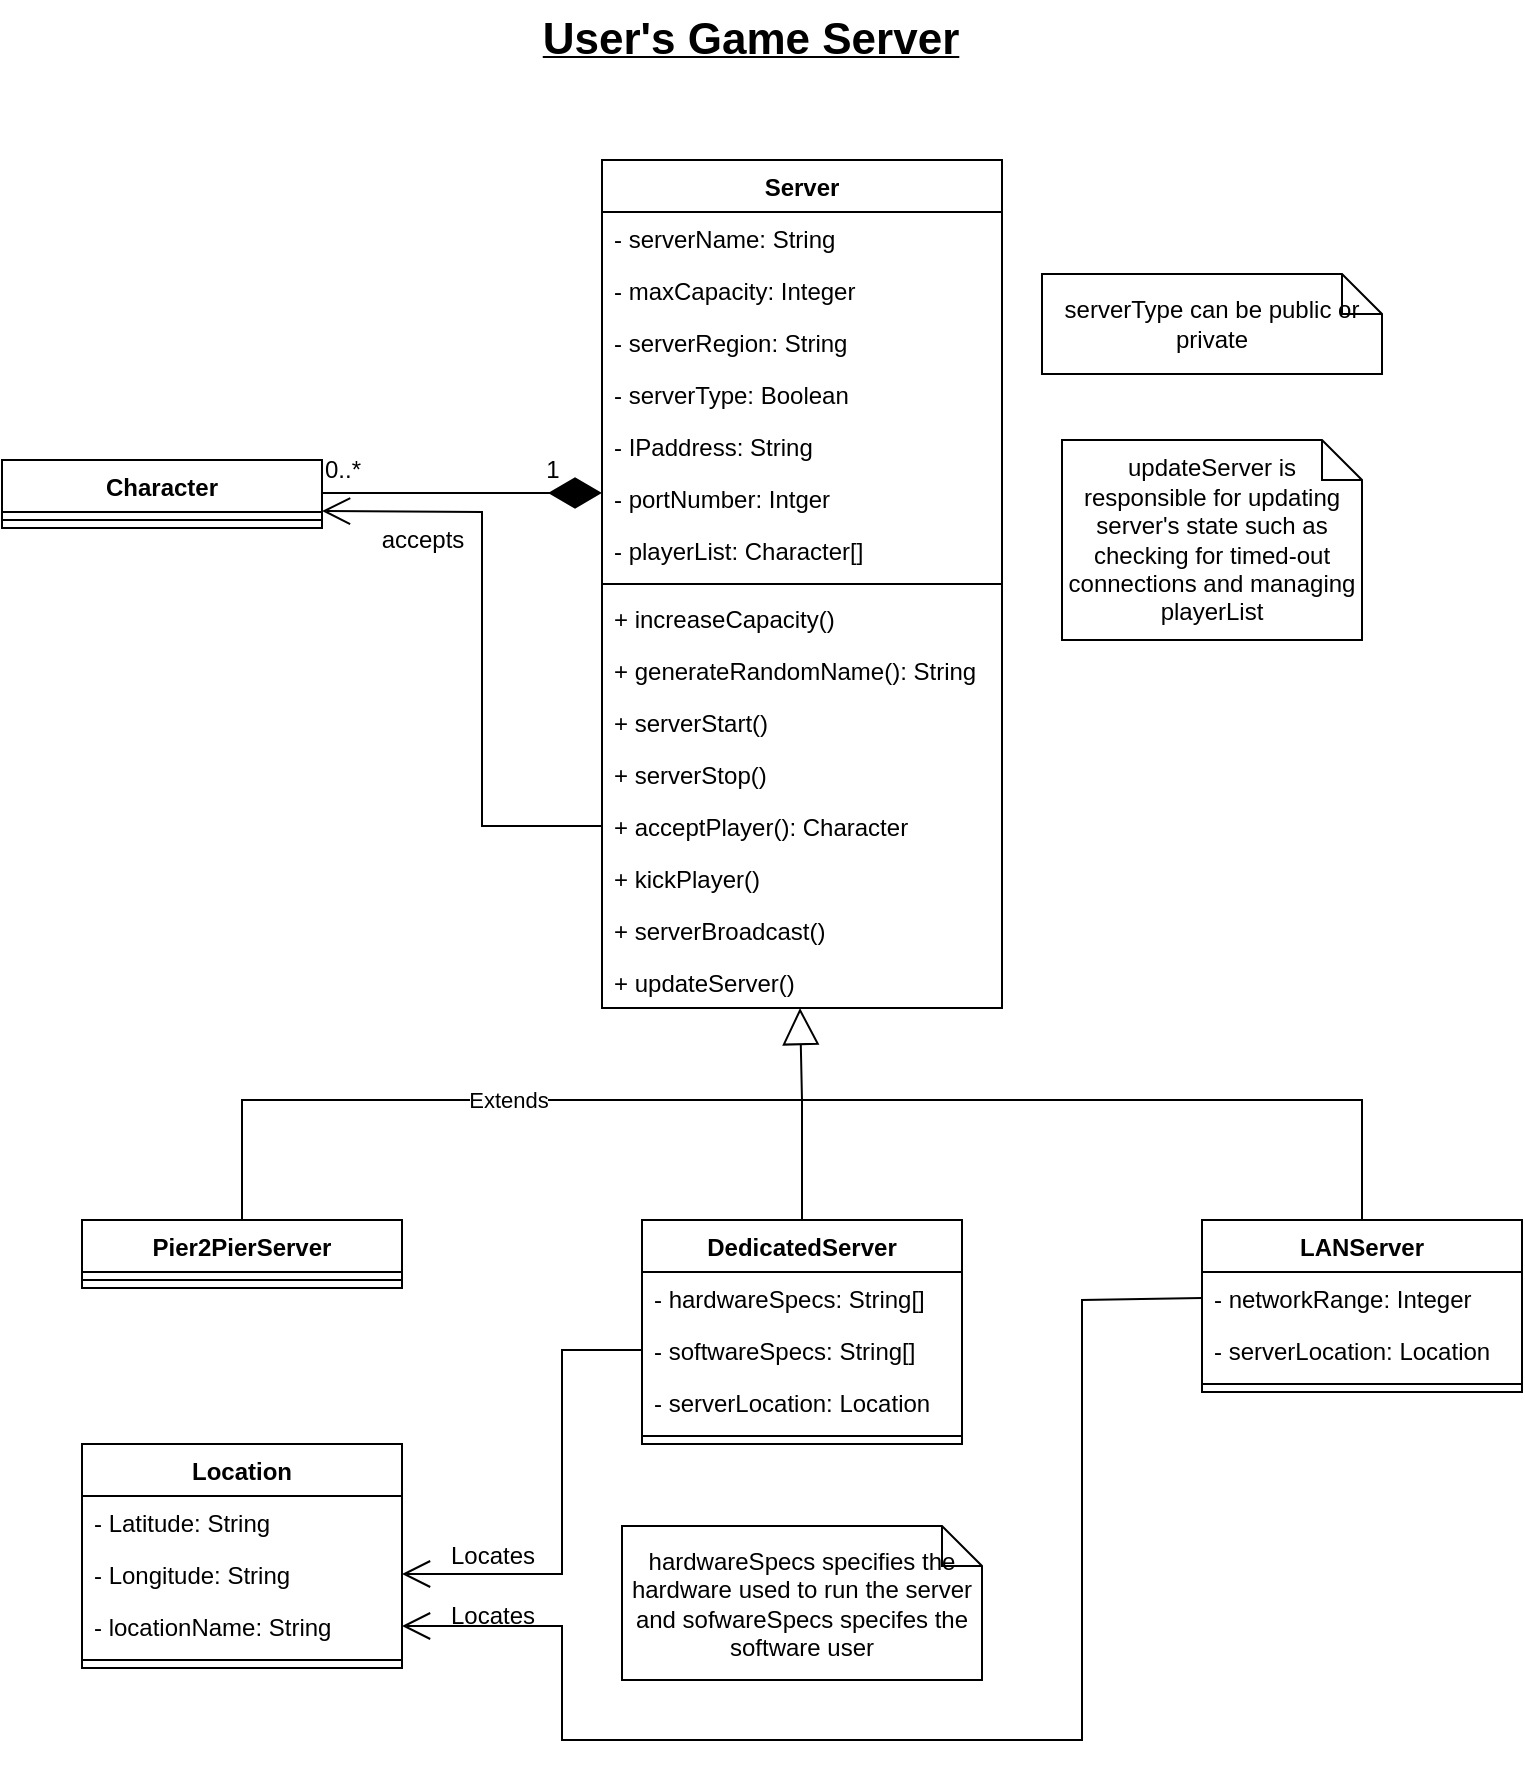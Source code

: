 <mxfile version="20.3.0" type="device"><diagram id="C5RBs43oDa-KdzZeNtuy" name="Page-1"><mxGraphModel dx="1422" dy="865" grid="1" gridSize="10" guides="1" tooltips="1" connect="1" arrows="1" fold="1" page="1" pageScale="1" pageWidth="827" pageHeight="1169" math="0" shadow="0"><root><mxCell id="WIyWlLk6GJQsqaUBKTNV-0"/><mxCell id="WIyWlLk6GJQsqaUBKTNV-1" parent="WIyWlLk6GJQsqaUBKTNV-0"/><mxCell id="0mFO0oGofqbJz7VgHpgK-0" value="Server" style="swimlane;fontStyle=1;align=center;verticalAlign=top;childLayout=stackLayout;horizontal=1;startSize=26;horizontalStack=0;resizeParent=1;resizeParentMax=0;resizeLast=0;collapsible=1;marginBottom=0;" parent="WIyWlLk6GJQsqaUBKTNV-1" vertex="1"><mxGeometry x="340" y="250" width="200" height="424" as="geometry"/></mxCell><mxCell id="0mFO0oGofqbJz7VgHpgK-1" value="- serverName: String" style="text;strokeColor=none;fillColor=none;align=left;verticalAlign=top;spacingLeft=4;spacingRight=4;overflow=hidden;rotatable=0;points=[[0,0.5],[1,0.5]];portConstraint=eastwest;" parent="0mFO0oGofqbJz7VgHpgK-0" vertex="1"><mxGeometry y="26" width="200" height="26" as="geometry"/></mxCell><mxCell id="0mFO0oGofqbJz7VgHpgK-4" value="- maxCapacity: Integer" style="text;strokeColor=none;fillColor=none;align=left;verticalAlign=top;spacingLeft=4;spacingRight=4;overflow=hidden;rotatable=0;points=[[0,0.5],[1,0.5]];portConstraint=eastwest;" parent="0mFO0oGofqbJz7VgHpgK-0" vertex="1"><mxGeometry y="52" width="200" height="26" as="geometry"/></mxCell><mxCell id="0mFO0oGofqbJz7VgHpgK-5" value="- serverRegion: String" style="text;strokeColor=none;fillColor=none;align=left;verticalAlign=top;spacingLeft=4;spacingRight=4;overflow=hidden;rotatable=0;points=[[0,0.5],[1,0.5]];portConstraint=eastwest;" parent="0mFO0oGofqbJz7VgHpgK-0" vertex="1"><mxGeometry y="78" width="200" height="26" as="geometry"/></mxCell><mxCell id="0mFO0oGofqbJz7VgHpgK-6" value="- serverType: Boolean" style="text;strokeColor=none;fillColor=none;align=left;verticalAlign=top;spacingLeft=4;spacingRight=4;overflow=hidden;rotatable=0;points=[[0,0.5],[1,0.5]];portConstraint=eastwest;" parent="0mFO0oGofqbJz7VgHpgK-0" vertex="1"><mxGeometry y="104" width="200" height="26" as="geometry"/></mxCell><mxCell id="0mFO0oGofqbJz7VgHpgK-13" value="- IPaddress: String" style="text;strokeColor=none;fillColor=none;align=left;verticalAlign=top;spacingLeft=4;spacingRight=4;overflow=hidden;rotatable=0;points=[[0,0.5],[1,0.5]];portConstraint=eastwest;" parent="0mFO0oGofqbJz7VgHpgK-0" vertex="1"><mxGeometry y="130" width="200" height="26" as="geometry"/></mxCell><mxCell id="0mFO0oGofqbJz7VgHpgK-14" value="- portNumber: Intger" style="text;strokeColor=none;fillColor=none;align=left;verticalAlign=top;spacingLeft=4;spacingRight=4;overflow=hidden;rotatable=0;points=[[0,0.5],[1,0.5]];portConstraint=eastwest;" parent="0mFO0oGofqbJz7VgHpgK-0" vertex="1"><mxGeometry y="156" width="200" height="26" as="geometry"/></mxCell><mxCell id="0mFO0oGofqbJz7VgHpgK-18" value="- playerList: Character[]" style="text;strokeColor=none;fillColor=none;align=left;verticalAlign=top;spacingLeft=4;spacingRight=4;overflow=hidden;rotatable=0;points=[[0,0.5],[1,0.5]];portConstraint=eastwest;" parent="0mFO0oGofqbJz7VgHpgK-0" vertex="1"><mxGeometry y="182" width="200" height="26" as="geometry"/></mxCell><mxCell id="0mFO0oGofqbJz7VgHpgK-2" value="" style="line;strokeWidth=1;fillColor=none;align=left;verticalAlign=middle;spacingTop=-1;spacingLeft=3;spacingRight=3;rotatable=0;labelPosition=right;points=[];portConstraint=eastwest;strokeColor=inherit;" parent="0mFO0oGofqbJz7VgHpgK-0" vertex="1"><mxGeometry y="208" width="200" height="8" as="geometry"/></mxCell><mxCell id="0mFO0oGofqbJz7VgHpgK-3" value="+ increaseCapacity()" style="text;strokeColor=none;fillColor=none;align=left;verticalAlign=top;spacingLeft=4;spacingRight=4;overflow=hidden;rotatable=0;points=[[0,0.5],[1,0.5]];portConstraint=eastwest;" parent="0mFO0oGofqbJz7VgHpgK-0" vertex="1"><mxGeometry y="216" width="200" height="26" as="geometry"/></mxCell><mxCell id="0mFO0oGofqbJz7VgHpgK-8" value="+ generateRandomName(): String" style="text;strokeColor=none;fillColor=none;align=left;verticalAlign=top;spacingLeft=4;spacingRight=4;overflow=hidden;rotatable=0;points=[[0,0.5],[1,0.5]];portConstraint=eastwest;" parent="0mFO0oGofqbJz7VgHpgK-0" vertex="1"><mxGeometry y="242" width="200" height="26" as="geometry"/></mxCell><mxCell id="0mFO0oGofqbJz7VgHpgK-15" value="+ serverStart()" style="text;strokeColor=none;fillColor=none;align=left;verticalAlign=top;spacingLeft=4;spacingRight=4;overflow=hidden;rotatable=0;points=[[0,0.5],[1,0.5]];portConstraint=eastwest;" parent="0mFO0oGofqbJz7VgHpgK-0" vertex="1"><mxGeometry y="268" width="200" height="26" as="geometry"/></mxCell><mxCell id="0mFO0oGofqbJz7VgHpgK-16" value="+ serverStop()" style="text;strokeColor=none;fillColor=none;align=left;verticalAlign=top;spacingLeft=4;spacingRight=4;overflow=hidden;rotatable=0;points=[[0,0.5],[1,0.5]];portConstraint=eastwest;" parent="0mFO0oGofqbJz7VgHpgK-0" vertex="1"><mxGeometry y="294" width="200" height="26" as="geometry"/></mxCell><mxCell id="0mFO0oGofqbJz7VgHpgK-17" value="+ acceptPlayer(): Character" style="text;strokeColor=none;fillColor=none;align=left;verticalAlign=top;spacingLeft=4;spacingRight=4;overflow=hidden;rotatable=0;points=[[0,0.5],[1,0.5]];portConstraint=eastwest;" parent="0mFO0oGofqbJz7VgHpgK-0" vertex="1"><mxGeometry y="320" width="200" height="26" as="geometry"/></mxCell><mxCell id="0mFO0oGofqbJz7VgHpgK-19" value="+ kickPlayer()" style="text;strokeColor=none;fillColor=none;align=left;verticalAlign=top;spacingLeft=4;spacingRight=4;overflow=hidden;rotatable=0;points=[[0,0.5],[1,0.5]];portConstraint=eastwest;" parent="0mFO0oGofqbJz7VgHpgK-0" vertex="1"><mxGeometry y="346" width="200" height="26" as="geometry"/></mxCell><mxCell id="0mFO0oGofqbJz7VgHpgK-20" value="+ serverBroadcast()" style="text;strokeColor=none;fillColor=none;align=left;verticalAlign=top;spacingLeft=4;spacingRight=4;overflow=hidden;rotatable=0;points=[[0,0.5],[1,0.5]];portConstraint=eastwest;" parent="0mFO0oGofqbJz7VgHpgK-0" vertex="1"><mxGeometry y="372" width="200" height="26" as="geometry"/></mxCell><mxCell id="0mFO0oGofqbJz7VgHpgK-21" value="+ updateServer()" style="text;strokeColor=none;fillColor=none;align=left;verticalAlign=top;spacingLeft=4;spacingRight=4;overflow=hidden;rotatable=0;points=[[0,0.5],[1,0.5]];portConstraint=eastwest;" parent="0mFO0oGofqbJz7VgHpgK-0" vertex="1"><mxGeometry y="398" width="200" height="26" as="geometry"/></mxCell><mxCell id="0mFO0oGofqbJz7VgHpgK-7" value="serverType can be public or private" style="shape=note;size=20;whiteSpace=wrap;html=1;" parent="WIyWlLk6GJQsqaUBKTNV-1" vertex="1"><mxGeometry x="560" y="307" width="170" height="50" as="geometry"/></mxCell><mxCell id="0mFO0oGofqbJz7VgHpgK-23" value="updateServer is responsible for updating server's state such as checking for timed-out connections and managing playerList" style="shape=note;size=20;whiteSpace=wrap;html=1;" parent="WIyWlLk6GJQsqaUBKTNV-1" vertex="1"><mxGeometry x="570" y="390" width="150" height="100" as="geometry"/></mxCell><mxCell id="0mFO0oGofqbJz7VgHpgK-24" value="Pier2PierServer" style="swimlane;fontStyle=1;align=center;verticalAlign=top;childLayout=stackLayout;horizontal=1;startSize=26;horizontalStack=0;resizeParent=1;resizeParentMax=0;resizeLast=0;collapsible=1;marginBottom=0;" parent="WIyWlLk6GJQsqaUBKTNV-1" vertex="1"><mxGeometry x="80" y="780" width="160" height="34" as="geometry"/></mxCell><mxCell id="0mFO0oGofqbJz7VgHpgK-25" value="" style="line;strokeWidth=1;fillColor=none;align=left;verticalAlign=middle;spacingTop=-1;spacingLeft=3;spacingRight=3;rotatable=0;labelPosition=right;points=[];portConstraint=eastwest;strokeColor=inherit;" parent="0mFO0oGofqbJz7VgHpgK-24" vertex="1"><mxGeometry y="26" width="160" height="8" as="geometry"/></mxCell><mxCell id="0mFO0oGofqbJz7VgHpgK-28" value="DedicatedServer" style="swimlane;fontStyle=1;align=center;verticalAlign=top;childLayout=stackLayout;horizontal=1;startSize=26;horizontalStack=0;resizeParent=1;resizeParentMax=0;resizeLast=0;collapsible=1;marginBottom=0;" parent="WIyWlLk6GJQsqaUBKTNV-1" vertex="1"><mxGeometry x="360" y="780" width="160" height="112" as="geometry"/></mxCell><mxCell id="0mFO0oGofqbJz7VgHpgK-29" value="- hardwareSpecs: String[]" style="text;strokeColor=none;fillColor=none;align=left;verticalAlign=top;spacingLeft=4;spacingRight=4;overflow=hidden;rotatable=0;points=[[0,0.5],[1,0.5]];portConstraint=eastwest;" parent="0mFO0oGofqbJz7VgHpgK-28" vertex="1"><mxGeometry y="26" width="160" height="26" as="geometry"/></mxCell><mxCell id="0mFO0oGofqbJz7VgHpgK-32" value="- softwareSpecs: String[]" style="text;strokeColor=none;fillColor=none;align=left;verticalAlign=top;spacingLeft=4;spacingRight=4;overflow=hidden;rotatable=0;points=[[0,0.5],[1,0.5]];portConstraint=eastwest;" parent="0mFO0oGofqbJz7VgHpgK-28" vertex="1"><mxGeometry y="52" width="160" height="26" as="geometry"/></mxCell><mxCell id="0mFO0oGofqbJz7VgHpgK-33" value="- serverLocation: Location" style="text;strokeColor=none;fillColor=none;align=left;verticalAlign=top;spacingLeft=4;spacingRight=4;overflow=hidden;rotatable=0;points=[[0,0.5],[1,0.5]];portConstraint=eastwest;" parent="0mFO0oGofqbJz7VgHpgK-28" vertex="1"><mxGeometry y="78" width="160" height="26" as="geometry"/></mxCell><mxCell id="0mFO0oGofqbJz7VgHpgK-30" value="" style="line;strokeWidth=1;fillColor=none;align=left;verticalAlign=middle;spacingTop=-1;spacingLeft=3;spacingRight=3;rotatable=0;labelPosition=right;points=[];portConstraint=eastwest;strokeColor=inherit;" parent="0mFO0oGofqbJz7VgHpgK-28" vertex="1"><mxGeometry y="104" width="160" height="8" as="geometry"/></mxCell><mxCell id="0mFO0oGofqbJz7VgHpgK-34" value="LANServer" style="swimlane;fontStyle=1;align=center;verticalAlign=top;childLayout=stackLayout;horizontal=1;startSize=26;horizontalStack=0;resizeParent=1;resizeParentMax=0;resizeLast=0;collapsible=1;marginBottom=0;" parent="WIyWlLk6GJQsqaUBKTNV-1" vertex="1"><mxGeometry x="640" y="780" width="160" height="86" as="geometry"/></mxCell><mxCell id="0mFO0oGofqbJz7VgHpgK-35" value="- networkRange: Integer" style="text;strokeColor=none;fillColor=none;align=left;verticalAlign=top;spacingLeft=4;spacingRight=4;overflow=hidden;rotatable=0;points=[[0,0.5],[1,0.5]];portConstraint=eastwest;" parent="0mFO0oGofqbJz7VgHpgK-34" vertex="1"><mxGeometry y="26" width="160" height="26" as="geometry"/></mxCell><mxCell id="0mFO0oGofqbJz7VgHpgK-66" value="- serverLocation: Location" style="text;strokeColor=none;fillColor=none;align=left;verticalAlign=top;spacingLeft=4;spacingRight=4;overflow=hidden;rotatable=0;points=[[0,0.5],[1,0.5]];portConstraint=eastwest;" parent="0mFO0oGofqbJz7VgHpgK-34" vertex="1"><mxGeometry y="52" width="160" height="26" as="geometry"/></mxCell><mxCell id="0mFO0oGofqbJz7VgHpgK-36" value="" style="line;strokeWidth=1;fillColor=none;align=left;verticalAlign=middle;spacingTop=-1;spacingLeft=3;spacingRight=3;rotatable=0;labelPosition=right;points=[];portConstraint=eastwest;strokeColor=inherit;" parent="0mFO0oGofqbJz7VgHpgK-34" vertex="1"><mxGeometry y="78" width="160" height="8" as="geometry"/></mxCell><mxCell id="0mFO0oGofqbJz7VgHpgK-39" value="Extends" style="endArrow=block;endSize=16;endFill=0;html=1;rounded=0;exitX=0.5;exitY=0;exitDx=0;exitDy=0;entryX=0.495;entryY=1;entryDx=0;entryDy=0;entryPerimeter=0;" parent="WIyWlLk6GJQsqaUBKTNV-1" source="0mFO0oGofqbJz7VgHpgK-24" target="0mFO0oGofqbJz7VgHpgK-21" edge="1"><mxGeometry width="160" relative="1" as="geometry"><mxPoint x="150" y="740" as="sourcePoint"/><mxPoint x="440" y="680" as="targetPoint"/><Array as="points"><mxPoint x="160" y="720"/><mxPoint x="440" y="720"/></Array></mxGeometry></mxCell><mxCell id="0mFO0oGofqbJz7VgHpgK-41" value="" style="endArrow=none;html=1;rounded=0;exitX=0.5;exitY=0;exitDx=0;exitDy=0;" parent="WIyWlLk6GJQsqaUBKTNV-1" source="0mFO0oGofqbJz7VgHpgK-28" edge="1"><mxGeometry width="50" height="50" relative="1" as="geometry"><mxPoint x="389" y="770" as="sourcePoint"/><mxPoint x="440" y="720" as="targetPoint"/></mxGeometry></mxCell><mxCell id="0mFO0oGofqbJz7VgHpgK-42" value="" style="endArrow=none;html=1;rounded=0;entryX=0.5;entryY=0;entryDx=0;entryDy=0;" parent="WIyWlLk6GJQsqaUBKTNV-1" target="0mFO0oGofqbJz7VgHpgK-34" edge="1"><mxGeometry width="50" height="50" relative="1" as="geometry"><mxPoint x="440" y="720" as="sourcePoint"/><mxPoint x="720" y="720" as="targetPoint"/><Array as="points"><mxPoint x="720" y="720"/></Array></mxGeometry></mxCell><mxCell id="0mFO0oGofqbJz7VgHpgK-45" value="Location" style="swimlane;fontStyle=1;align=center;verticalAlign=top;childLayout=stackLayout;horizontal=1;startSize=26;horizontalStack=0;resizeParent=1;resizeParentMax=0;resizeLast=0;collapsible=1;marginBottom=0;" parent="WIyWlLk6GJQsqaUBKTNV-1" vertex="1"><mxGeometry x="80" y="892" width="160" height="112" as="geometry"/></mxCell><mxCell id="0mFO0oGofqbJz7VgHpgK-46" value="- Latitude: String" style="text;strokeColor=none;fillColor=none;align=left;verticalAlign=top;spacingLeft=4;spacingRight=4;overflow=hidden;rotatable=0;points=[[0,0.5],[1,0.5]];portConstraint=eastwest;" parent="0mFO0oGofqbJz7VgHpgK-45" vertex="1"><mxGeometry y="26" width="160" height="26" as="geometry"/></mxCell><mxCell id="0mFO0oGofqbJz7VgHpgK-49" value="- Longitude: String" style="text;strokeColor=none;fillColor=none;align=left;verticalAlign=top;spacingLeft=4;spacingRight=4;overflow=hidden;rotatable=0;points=[[0,0.5],[1,0.5]];portConstraint=eastwest;" parent="0mFO0oGofqbJz7VgHpgK-45" vertex="1"><mxGeometry y="52" width="160" height="26" as="geometry"/></mxCell><mxCell id="0mFO0oGofqbJz7VgHpgK-50" value="- locationName: String" style="text;strokeColor=none;fillColor=none;align=left;verticalAlign=top;spacingLeft=4;spacingRight=4;overflow=hidden;rotatable=0;points=[[0,0.5],[1,0.5]];portConstraint=eastwest;" parent="0mFO0oGofqbJz7VgHpgK-45" vertex="1"><mxGeometry y="78" width="160" height="26" as="geometry"/></mxCell><mxCell id="0mFO0oGofqbJz7VgHpgK-47" value="" style="line;strokeWidth=1;fillColor=none;align=left;verticalAlign=middle;spacingTop=-1;spacingLeft=3;spacingRight=3;rotatable=0;labelPosition=right;points=[];portConstraint=eastwest;strokeColor=inherit;" parent="0mFO0oGofqbJz7VgHpgK-45" vertex="1"><mxGeometry y="104" width="160" height="8" as="geometry"/></mxCell><mxCell id="0mFO0oGofqbJz7VgHpgK-51" value="" style="endArrow=open;endFill=1;endSize=12;html=1;rounded=0;exitX=0;exitY=0.5;exitDx=0;exitDy=0;entryX=1;entryY=0.5;entryDx=0;entryDy=0;" parent="WIyWlLk6GJQsqaUBKTNV-1" source="0mFO0oGofqbJz7VgHpgK-32" target="0mFO0oGofqbJz7VgHpgK-49" edge="1"><mxGeometry width="160" relative="1" as="geometry"><mxPoint x="320" y="1004" as="sourcePoint"/><mxPoint x="480" y="1004" as="targetPoint"/><Array as="points"><mxPoint x="320" y="845"/><mxPoint x="320" y="957"/></Array></mxGeometry></mxCell><mxCell id="0mFO0oGofqbJz7VgHpgK-52" value="Locates" style="text;html=1;align=center;verticalAlign=middle;resizable=0;points=[];autosize=1;strokeColor=none;fillColor=none;" parent="WIyWlLk6GJQsqaUBKTNV-1" vertex="1"><mxGeometry x="250" y="933" width="70" height="30" as="geometry"/></mxCell><mxCell id="0mFO0oGofqbJz7VgHpgK-53" value="Character" style="swimlane;fontStyle=1;align=center;verticalAlign=top;childLayout=stackLayout;horizontal=1;startSize=26;horizontalStack=0;resizeParent=1;resizeParentMax=0;resizeLast=0;collapsible=1;marginBottom=0;" parent="WIyWlLk6GJQsqaUBKTNV-1" vertex="1"><mxGeometry x="40" y="400" width="160" height="34" as="geometry"/></mxCell><mxCell id="0mFO0oGofqbJz7VgHpgK-55" value="" style="line;strokeWidth=1;fillColor=none;align=left;verticalAlign=middle;spacingTop=-1;spacingLeft=3;spacingRight=3;rotatable=0;labelPosition=right;points=[];portConstraint=eastwest;strokeColor=inherit;" parent="0mFO0oGofqbJz7VgHpgK-53" vertex="1"><mxGeometry y="26" width="160" height="8" as="geometry"/></mxCell><mxCell id="0mFO0oGofqbJz7VgHpgK-57" value="" style="endArrow=diamondThin;endFill=1;endSize=24;html=1;rounded=0;" parent="WIyWlLk6GJQsqaUBKTNV-1" edge="1"><mxGeometry width="160" relative="1" as="geometry"><mxPoint x="200" y="416.5" as="sourcePoint"/><mxPoint x="340" y="416.5" as="targetPoint"/></mxGeometry></mxCell><mxCell id="0mFO0oGofqbJz7VgHpgK-58" value="0..*" style="text;html=1;align=center;verticalAlign=middle;resizable=0;points=[];autosize=1;strokeColor=none;fillColor=none;" parent="WIyWlLk6GJQsqaUBKTNV-1" vertex="1"><mxGeometry x="190" y="390" width="40" height="30" as="geometry"/></mxCell><mxCell id="0mFO0oGofqbJz7VgHpgK-60" value="1" style="text;html=1;align=center;verticalAlign=middle;resizable=0;points=[];autosize=1;strokeColor=none;fillColor=none;" parent="WIyWlLk6GJQsqaUBKTNV-1" vertex="1"><mxGeometry x="300" y="390" width="30" height="30" as="geometry"/></mxCell><mxCell id="0mFO0oGofqbJz7VgHpgK-61" value="" style="endArrow=open;endFill=1;endSize=12;html=1;rounded=0;entryX=1;entryY=0.75;entryDx=0;entryDy=0;exitX=0;exitY=0.5;exitDx=0;exitDy=0;" parent="WIyWlLk6GJQsqaUBKTNV-1" source="0mFO0oGofqbJz7VgHpgK-17" target="0mFO0oGofqbJz7VgHpgK-53" edge="1"><mxGeometry width="160" relative="1" as="geometry"><mxPoint x="150" y="560" as="sourcePoint"/><mxPoint x="290" y="490" as="targetPoint"/><Array as="points"><mxPoint x="280" y="583"/><mxPoint x="280" y="426"/></Array></mxGeometry></mxCell><mxCell id="0mFO0oGofqbJz7VgHpgK-62" value="accepts" style="text;html=1;align=center;verticalAlign=middle;resizable=0;points=[];autosize=1;strokeColor=none;fillColor=none;" parent="WIyWlLk6GJQsqaUBKTNV-1" vertex="1"><mxGeometry x="220" y="425" width="60" height="30" as="geometry"/></mxCell><mxCell id="0mFO0oGofqbJz7VgHpgK-63" value="&lt;b&gt;&lt;u&gt;&lt;font style=&quot;font-size: 22px;&quot;&gt;User's Game Server&lt;/font&gt;&lt;/u&gt;&lt;/b&gt;" style="text;html=1;align=center;verticalAlign=middle;resizable=0;points=[];autosize=1;strokeColor=none;fillColor=none;" parent="WIyWlLk6GJQsqaUBKTNV-1" vertex="1"><mxGeometry x="299" y="170" width="230" height="40" as="geometry"/></mxCell><mxCell id="0mFO0oGofqbJz7VgHpgK-65" value="hardwareSpecs specifies the hardware used to run the server and sofwareSpecs specifes the software user" style="shape=note;size=20;whiteSpace=wrap;html=1;" parent="WIyWlLk6GJQsqaUBKTNV-1" vertex="1"><mxGeometry x="350" y="933" width="180" height="77" as="geometry"/></mxCell><mxCell id="0mFO0oGofqbJz7VgHpgK-67" value="" style="endArrow=open;endFill=1;endSize=12;html=1;rounded=0;fontSize=12;exitX=0;exitY=0.5;exitDx=0;exitDy=0;entryX=1;entryY=0.5;entryDx=0;entryDy=0;" parent="WIyWlLk6GJQsqaUBKTNV-1" source="0mFO0oGofqbJz7VgHpgK-35" target="0mFO0oGofqbJz7VgHpgK-50" edge="1"><mxGeometry width="160" relative="1" as="geometry"><mxPoint x="480" y="920" as="sourcePoint"/><mxPoint x="640" y="920" as="targetPoint"/><Array as="points"><mxPoint x="580" y="820"/><mxPoint x="580" y="1040"/><mxPoint x="320" y="1040"/><mxPoint x="320" y="983"/></Array></mxGeometry></mxCell><mxCell id="0mFO0oGofqbJz7VgHpgK-68" value="Locates" style="text;html=1;align=center;verticalAlign=middle;resizable=0;points=[];autosize=1;strokeColor=none;fillColor=none;fontSize=12;" parent="WIyWlLk6GJQsqaUBKTNV-1" vertex="1"><mxGeometry x="250" y="963" width="70" height="30" as="geometry"/></mxCell></root></mxGraphModel></diagram></mxfile>